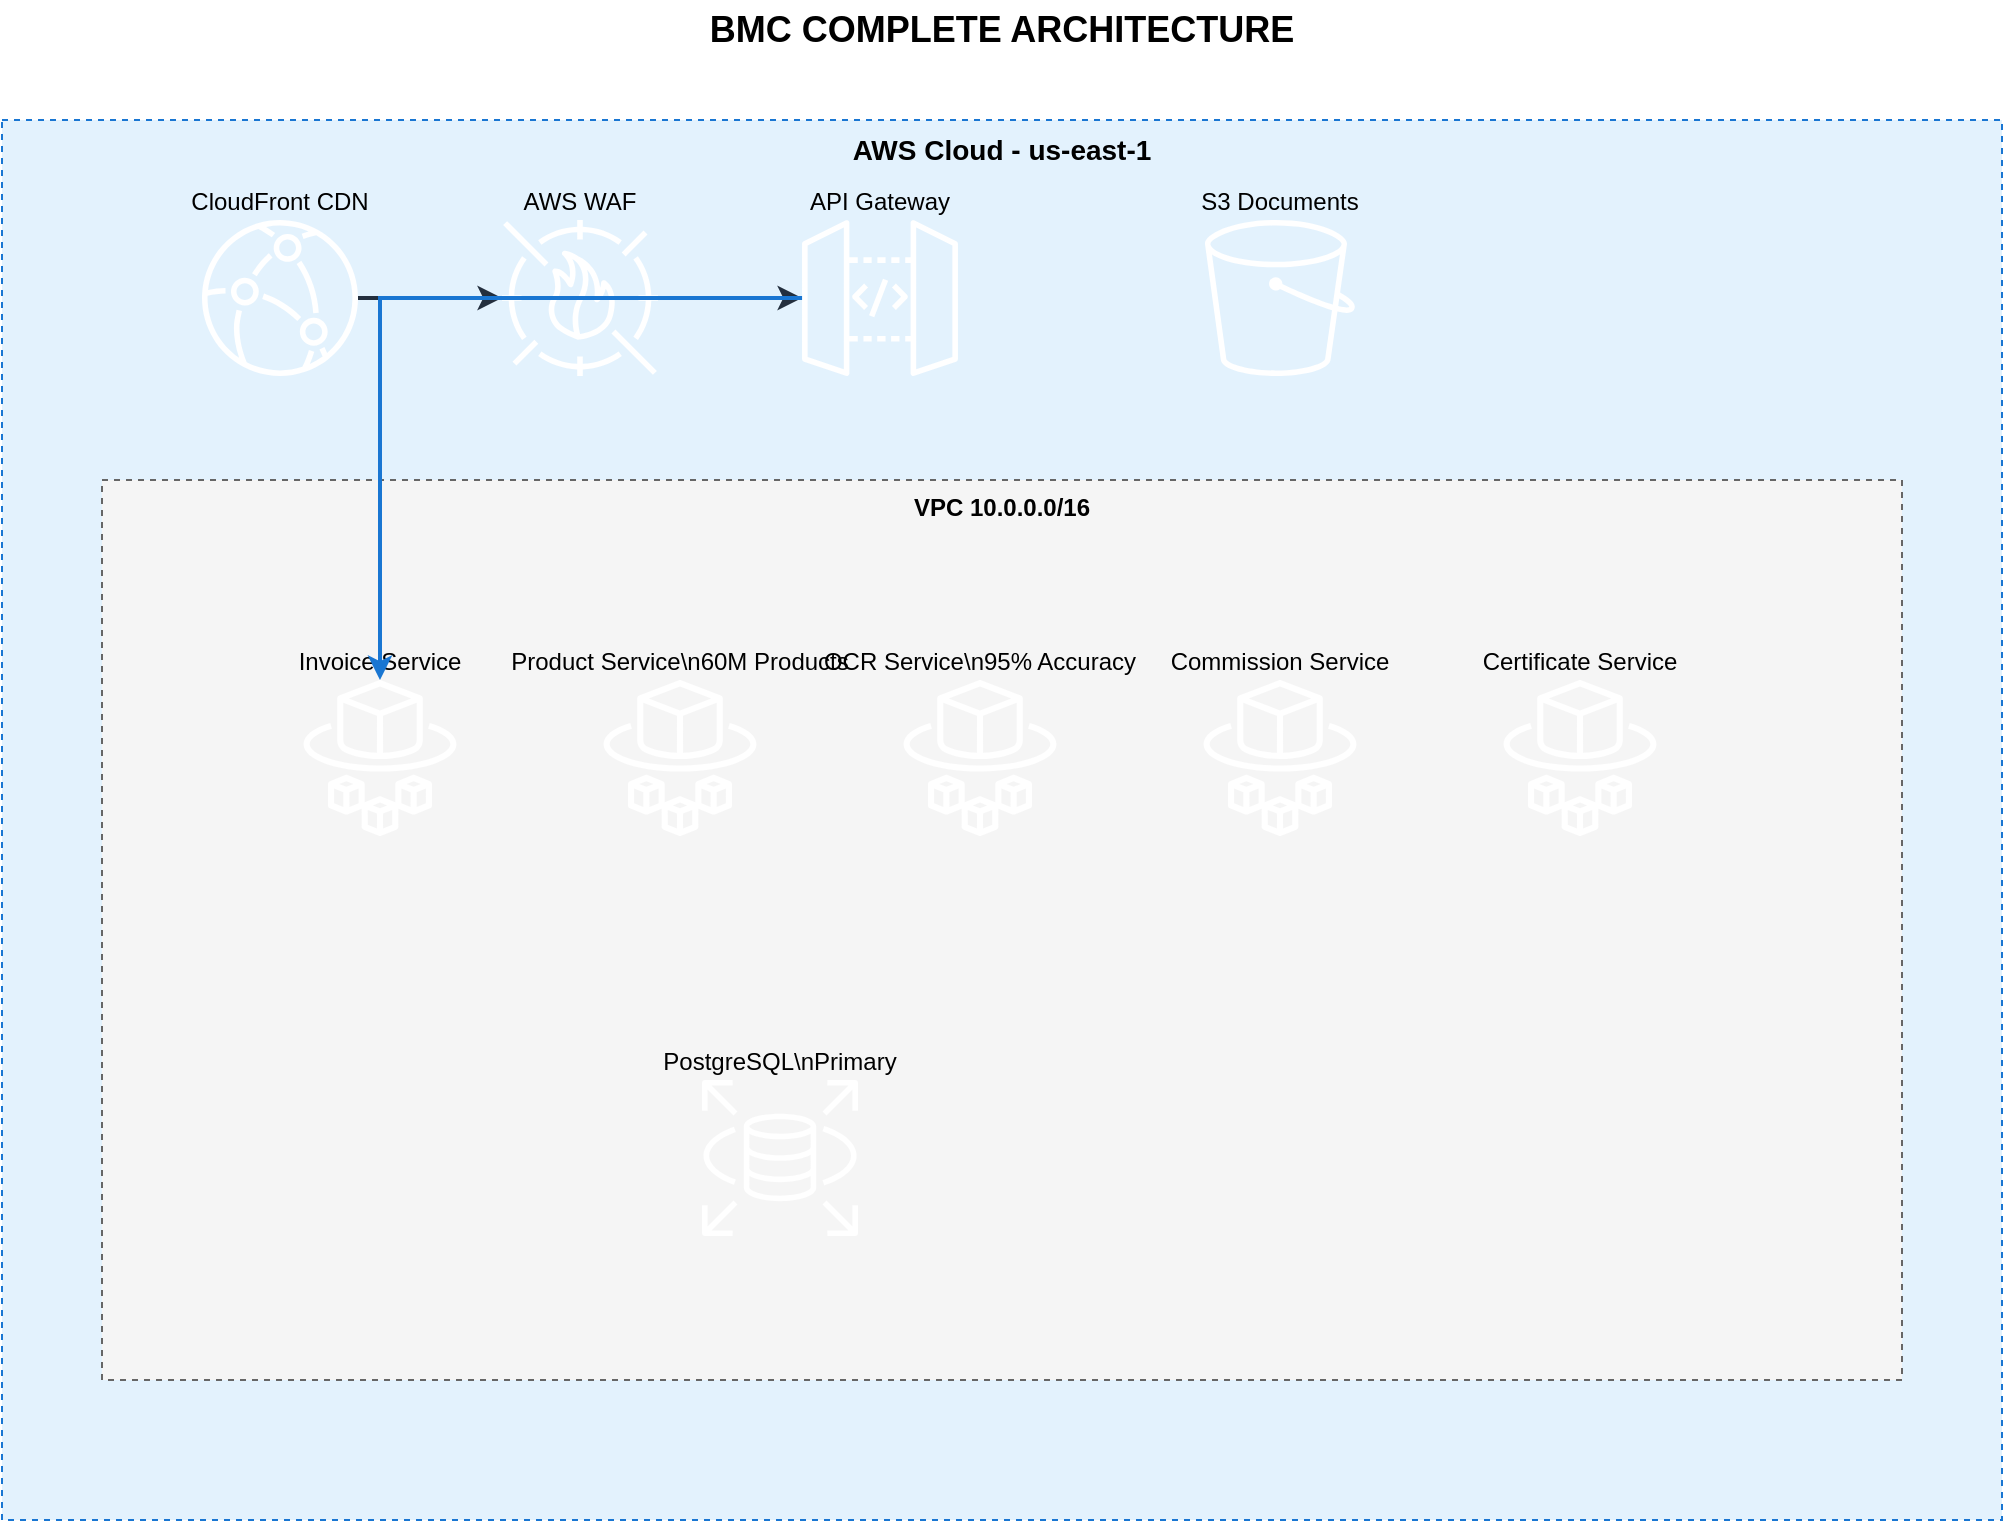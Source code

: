 <?xml version="1.0" encoding="UTF-8"?>
<mxfile version="22.1.11">
  <diagram name="BMC Complete Architecture" id="bmc-arch">
    <mxGraphModel dx="2500" dy="1600" grid="1" gridSize="10" guides="1" tooltips="1" connect="1" arrows="1" fold="1" page="1" pageScale="1" pageWidth="1169" pageHeight="827">
      <root>
        <mxCell id="0"/>
        <mxCell id="1" parent="0"/>
        
        <!-- Título -->
        <mxCell id="title" value="BMC COMPLETE ARCHITECTURE" style="text;html=1;strokeColor=none;fillColor=none;align=center;verticalAlign=middle;whiteSpace=wrap;rounded=0;fontSize=18;fontStyle=1;" vertex="1" parent="1">
          <mxGeometry x="400" y="20" width="300" height="30" as="geometry"/>
        </mxCell>
        
        <!-- AWS Cloud Container -->
        <mxCell id="aws_cloud" value="AWS Cloud - us-east-1" style="fillColor=#E3F2FD;strokeColor=#1976D2;dashed=1;verticalAlign=top;fontStyle=1;fontSize=14;" vertex="1" parent="1">
          <mxGeometry x="50" y="80" width="1000" height="700" as="geometry"/>
        </mxCell>
        
        <!-- Edge Services -->
        <mxCell id="cloudfront" value="CloudFront CDN" style="shape=mxgraph.aws4.cloudfront;labelPosition=bottom;verticalLabelPosition=top;align=center;verticalAlign=bottom;" vertex="1" parent="aws_cloud">
          <mxGeometry x="100" y="50" width="78" height="78" as="geometry"/>
        </mxCell>
        
        <mxCell id="waf" value="AWS WAF" style="shape=mxgraph.aws4.waf;labelPosition=bottom;verticalLabelPosition=top;align=center;verticalAlign=bottom;" vertex="1" parent="aws_cloud">
          <mxGeometry x="250" y="50" width="78" height="78" as="geometry"/>
        </mxCell>
        
        <mxCell id="api_gateway" value="API Gateway" style="shape=mxgraph.aws4.api_gateway;labelPosition=bottom;verticalLabelPosition=top;align=center;verticalAlign=bottom;" vertex="1" parent="aws_cloud">
          <mxGeometry x="400" y="50" width="78" height="78" as="geometry"/>
        </mxCell>
        
        <!-- VPC Container -->
        <mxCell id="vpc" value="VPC 10.0.0.0/16" style="fillColor=#F5F5F5;strokeColor=#666666;dashed=1;verticalAlign=top;fontStyle=1;" vertex="1" parent="aws_cloud">
          <mxGeometry x="50" y="180" width="900" height="450" as="geometry"/>
        </mxCell>
        
        <!-- Microservices -->
        <mxCell id="invoice_service" value="Invoice Service" style="shape=mxgraph.aws4.fargate;labelPosition=bottom;verticalLabelPosition=top;align=center;verticalAlign=bottom;" vertex="1" parent="vpc">
          <mxGeometry x="100" y="100" width="78" height="78" as="geometry"/>
        </mxCell>
        
        <mxCell id="product_service" value="Product Service\n60M Products" style="shape=mxgraph.aws4.fargate;labelPosition=bottom;verticalLabelPosition=top;align=center;verticalAlign=bottom;" vertex="1" parent="vpc">
          <mxGeometry x="250" y="100" width="78" height="78" as="geometry"/>
        </mxCell>
        
        <mxCell id="ocr_service" value="OCR Service\n95% Accuracy" style="shape=mxgraph.aws4.fargate;labelPosition=bottom;verticalLabelPosition=top;align=center;verticalAlign=bottom;" vertex="1" parent="vpc">
          <mxGeometry x="400" y="100" width="78" height="78" as="geometry"/>
        </mxCell>
        
        <mxCell id="commission_service" value="Commission Service" style="shape=mxgraph.aws4.fargate;labelPosition=bottom;verticalLabelPosition=top;align=center;verticalAlign=bottom;" vertex="1" parent="vpc">
          <mxGeometry x="550" y="100" width="78" height="78" as="geometry"/>
        </mxCell>
        
        <mxCell id="certificate_service" value="Certificate Service" style="shape=mxgraph.aws4.fargate;labelPosition=bottom;verticalLabelPosition=top;align=center;verticalAlign=bottom;" vertex="1" parent="vpc">
          <mxGeometry x="700" y="100" width="78" height="78" as="geometry"/>
        </mxCell>
        
        <!-- Database -->
        <mxCell id="rds_primary" value="PostgreSQL\nPrimary" style="shape=mxgraph.aws4.rds;labelPosition=bottom;verticalLabelPosition=top;align=center;verticalAlign=bottom;" vertex="1" parent="vpc">
          <mxGeometry x="300" y="300" width="78" height="78" as="geometry"/>
        </mxCell>
        
        <!-- Storage -->
        <mxCell id="s3_docs" value="S3 Documents" style="shape=mxgraph.aws4.s3;labelPosition=bottom;verticalLabelPosition=top;align=center;verticalAlign=bottom;" vertex="1" parent="aws_cloud">
          <mxGeometry x="600" y="50" width="78" height="78" as="geometry"/>
        </mxCell>
        
        <!-- Connections -->
        <mxCell id="conn1" style="edgeStyle=orthogonalEdgeStyle;rounded=0;orthogonalLoop=1;jettySize=auto;html=1;strokeColor=#232F3E;strokeWidth=2;" edge="1" parent="aws_cloud" source="cloudfront" target="waf">
          <mxGeometry relative="1" as="geometry"/>
        </mxCell>
        
        <mxCell id="conn2" style="edgeStyle=orthogonalEdgeStyle;rounded=0;orthogonalLoop=1;jettySize=auto;html=1;strokeColor=#232F3E;strokeWidth=2;" edge="1" parent="aws_cloud" source="waf" target="api_gateway">
          <mxGeometry relative="1" as="geometry"/>
        </mxCell>
        
        <mxCell id="conn3" style="edgeStyle=orthogonalEdgeStyle;rounded=0;orthogonalLoop=1;jettySize=auto;html=1;strokeColor=#1976D2;strokeWidth=2;" edge="1" parent="1" source="api_gateway" target="invoice_service">
          <mxGeometry relative="1" as="geometry"/>
        </mxCell>
        
      </root>
    </mxGraphModel>
  </diagram>
</mxfile>